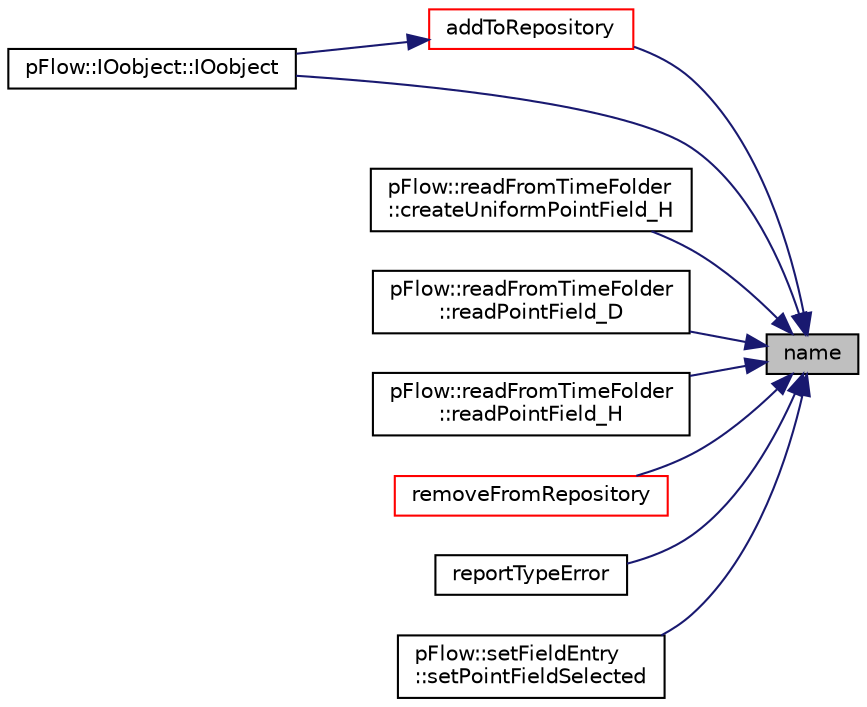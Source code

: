 digraph "name"
{
 // LATEX_PDF_SIZE
  edge [fontname="Helvetica",fontsize="10",labelfontname="Helvetica",labelfontsize="10"];
  node [fontname="Helvetica",fontsize="10",shape=record];
  rankdir="RL";
  Node1 [label="name",height=0.2,width=0.4,color="black", fillcolor="grey75", style="filled", fontcolor="black",tooltip=" "];
  Node1 -> Node2 [dir="back",color="midnightblue",fontsize="10",style="solid",fontname="Helvetica"];
  Node2 [label="addToRepository",height=0.2,width=0.4,color="red", fillcolor="white", style="filled",URL="$classpFlow_1_1repository.html#ad346521bc098d1c68f903e9079c4906a",tooltip="add repository to this repository return false if the name already exists"];
  Node2 -> Node3 [dir="back",color="midnightblue",fontsize="10",style="solid",fontname="Helvetica"];
  Node3 [label="pFlow::IOobject::IOobject",height=0.2,width=0.4,color="black", fillcolor="white", style="filled",URL="$classpFlow_1_1IOobject.html#aad269ef21d55c3c31022045b90075823",tooltip=" "];
  Node1 -> Node5 [dir="back",color="midnightblue",fontsize="10",style="solid",fontname="Helvetica"];
  Node5 [label="pFlow::readFromTimeFolder\l::createUniformPointField_H",height=0.2,width=0.4,color="black", fillcolor="white", style="filled",URL="$classpFlow_1_1readFromTimeFolder.html#a307263ace4a525462b95e84e1da32ad9",tooltip=" "];
  Node1 -> Node3 [dir="back",color="midnightblue",fontsize="10",style="solid",fontname="Helvetica"];
  Node1 -> Node6 [dir="back",color="midnightblue",fontsize="10",style="solid",fontname="Helvetica"];
  Node6 [label="pFlow::readFromTimeFolder\l::readPointField_D",height=0.2,width=0.4,color="black", fillcolor="white", style="filled",URL="$classpFlow_1_1readFromTimeFolder.html#a2a316c0826df91a66011cd5257e36fc6",tooltip=" "];
  Node1 -> Node7 [dir="back",color="midnightblue",fontsize="10",style="solid",fontname="Helvetica"];
  Node7 [label="pFlow::readFromTimeFolder\l::readPointField_H",height=0.2,width=0.4,color="black", fillcolor="white", style="filled",URL="$classpFlow_1_1readFromTimeFolder.html#a729d812543505df138f002963942414f",tooltip=" "];
  Node1 -> Node8 [dir="back",color="midnightblue",fontsize="10",style="solid",fontname="Helvetica"];
  Node8 [label="removeFromRepository",height=0.2,width=0.4,color="red", fillcolor="white", style="filled",URL="$classpFlow_1_1repository.html#a8cf3a283de2ba9bae531b00105de0c2e",tooltip="remove rep from the list of repositories"];
  Node1 -> Node13 [dir="back",color="midnightblue",fontsize="10",style="solid",fontname="Helvetica"];
  Node13 [label="reportTypeError",height=0.2,width=0.4,color="black", fillcolor="white", style="filled",URL="$classpFlow_1_1repository.html#aa1c5951decf6caa85e37bd468ca68135",tooltip=" "];
  Node1 -> Node14 [dir="back",color="midnightblue",fontsize="10",style="solid",fontname="Helvetica"];
  Node14 [label="pFlow::setFieldEntry\l::setPointFieldSelected",height=0.2,width=0.4,color="black", fillcolor="white", style="filled",URL="$classpFlow_1_1setFieldEntry.html#a75afadc3766c1cd2ef9a6086ecc8fbff",tooltip=" "];
}
